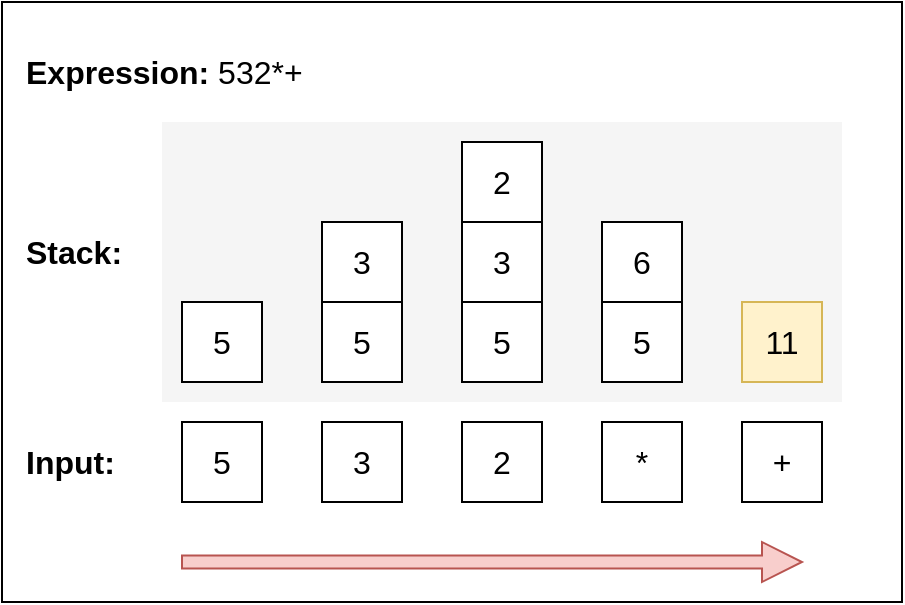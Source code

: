 <mxfile version="15.8.2" type="device"><diagram id="g8ujhYq8F9uevpmsofqw" name="Page-1"><mxGraphModel dx="1219" dy="653" grid="1" gridSize="10" guides="1" tooltips="1" connect="1" arrows="1" fold="1" page="1" pageScale="1" pageWidth="850" pageHeight="1100" math="0" shadow="0"><root><mxCell id="0"/><mxCell id="1" parent="0"/><mxCell id="L6ZsA5dFf_JEaG5vzvd_-21" value="" style="rounded=0;whiteSpace=wrap;html=1;fontSize=16;align=center;" vertex="1" parent="1"><mxGeometry x="110" y="110" width="450" height="300" as="geometry"/></mxCell><mxCell id="L6ZsA5dFf_JEaG5vzvd_-20" value="" style="rounded=0;whiteSpace=wrap;html=1;fontSize=16;align=center;fillColor=#f5f5f5;fontColor=#333333;strokeColor=none;" vertex="1" parent="1"><mxGeometry x="190" y="170" width="340" height="140" as="geometry"/></mxCell><mxCell id="L6ZsA5dFf_JEaG5vzvd_-1" value="&lt;b&gt;Expression:&lt;/b&gt; 532*+&amp;nbsp;" style="text;html=1;strokeColor=none;fillColor=none;align=left;verticalAlign=middle;whiteSpace=wrap;rounded=0;fontSize=16;" vertex="1" parent="1"><mxGeometry x="120" y="130" width="280" height="30" as="geometry"/></mxCell><mxCell id="L6ZsA5dFf_JEaG5vzvd_-2" value="Stack:" style="text;html=1;strokeColor=none;fillColor=none;align=left;verticalAlign=middle;whiteSpace=wrap;rounded=0;fontSize=16;fontStyle=1" vertex="1" parent="1"><mxGeometry x="120" y="220" width="60" height="30" as="geometry"/></mxCell><mxCell id="L6ZsA5dFf_JEaG5vzvd_-3" value="Input:" style="text;html=1;strokeColor=none;fillColor=none;align=left;verticalAlign=middle;whiteSpace=wrap;rounded=0;fontSize=16;fontStyle=1" vertex="1" parent="1"><mxGeometry x="120" y="325" width="60" height="30" as="geometry"/></mxCell><mxCell id="L6ZsA5dFf_JEaG5vzvd_-4" value="5" style="rounded=0;whiteSpace=wrap;html=1;fontSize=16;align=center;" vertex="1" parent="1"><mxGeometry x="200" y="320" width="40" height="40" as="geometry"/></mxCell><mxCell id="L6ZsA5dFf_JEaG5vzvd_-5" value="5" style="rounded=0;whiteSpace=wrap;html=1;fontSize=16;align=center;" vertex="1" parent="1"><mxGeometry x="200" y="260" width="40" height="40" as="geometry"/></mxCell><mxCell id="L6ZsA5dFf_JEaG5vzvd_-6" value="3" style="rounded=0;whiteSpace=wrap;html=1;fontSize=16;align=center;" vertex="1" parent="1"><mxGeometry x="270" y="320" width="40" height="40" as="geometry"/></mxCell><mxCell id="L6ZsA5dFf_JEaG5vzvd_-7" value="2" style="rounded=0;whiteSpace=wrap;html=1;fontSize=16;align=center;" vertex="1" parent="1"><mxGeometry x="340" y="320" width="40" height="40" as="geometry"/></mxCell><mxCell id="L6ZsA5dFf_JEaG5vzvd_-8" value="*" style="rounded=0;whiteSpace=wrap;html=1;fontSize=16;align=center;" vertex="1" parent="1"><mxGeometry x="410" y="320" width="40" height="40" as="geometry"/></mxCell><mxCell id="L6ZsA5dFf_JEaG5vzvd_-9" value="+" style="rounded=0;whiteSpace=wrap;html=1;fontSize=16;align=center;" vertex="1" parent="1"><mxGeometry x="480" y="320" width="40" height="40" as="geometry"/></mxCell><mxCell id="L6ZsA5dFf_JEaG5vzvd_-10" value="5" style="rounded=0;whiteSpace=wrap;html=1;fontSize=16;align=center;" vertex="1" parent="1"><mxGeometry x="270" y="260" width="40" height="40" as="geometry"/></mxCell><mxCell id="L6ZsA5dFf_JEaG5vzvd_-11" value="3" style="rounded=0;whiteSpace=wrap;html=1;fontSize=16;align=center;" vertex="1" parent="1"><mxGeometry x="270" y="220" width="40" height="40" as="geometry"/></mxCell><mxCell id="L6ZsA5dFf_JEaG5vzvd_-12" value="5" style="rounded=0;whiteSpace=wrap;html=1;fontSize=16;align=center;" vertex="1" parent="1"><mxGeometry x="340" y="260" width="40" height="40" as="geometry"/></mxCell><mxCell id="L6ZsA5dFf_JEaG5vzvd_-13" value="3" style="rounded=0;whiteSpace=wrap;html=1;fontSize=16;align=center;" vertex="1" parent="1"><mxGeometry x="340" y="220" width="40" height="40" as="geometry"/></mxCell><mxCell id="L6ZsA5dFf_JEaG5vzvd_-14" value="2" style="rounded=0;whiteSpace=wrap;html=1;fontSize=16;align=center;" vertex="1" parent="1"><mxGeometry x="340" y="180" width="40" height="40" as="geometry"/></mxCell><mxCell id="L6ZsA5dFf_JEaG5vzvd_-15" value="5" style="rounded=0;whiteSpace=wrap;html=1;fontSize=16;align=center;" vertex="1" parent="1"><mxGeometry x="410" y="260" width="40" height="40" as="geometry"/></mxCell><mxCell id="L6ZsA5dFf_JEaG5vzvd_-16" value="6" style="rounded=0;whiteSpace=wrap;html=1;fontSize=16;align=center;" vertex="1" parent="1"><mxGeometry x="410" y="220" width="40" height="40" as="geometry"/></mxCell><mxCell id="L6ZsA5dFf_JEaG5vzvd_-19" value="11" style="rounded=0;whiteSpace=wrap;html=1;fontSize=16;align=center;fillColor=#fff2cc;strokeColor=#d6b656;" vertex="1" parent="1"><mxGeometry x="480" y="260" width="40" height="40" as="geometry"/></mxCell><mxCell id="L6ZsA5dFf_JEaG5vzvd_-22" value="" style="html=1;shadow=0;dashed=0;align=center;verticalAlign=middle;shape=mxgraph.arrows2.arrow;dy=0.67;dx=20;notch=0;fontSize=16;fillColor=#f8cecc;strokeColor=#b85450;" vertex="1" parent="1"><mxGeometry x="200" y="380" width="310" height="20" as="geometry"/></mxCell></root></mxGraphModel></diagram></mxfile>